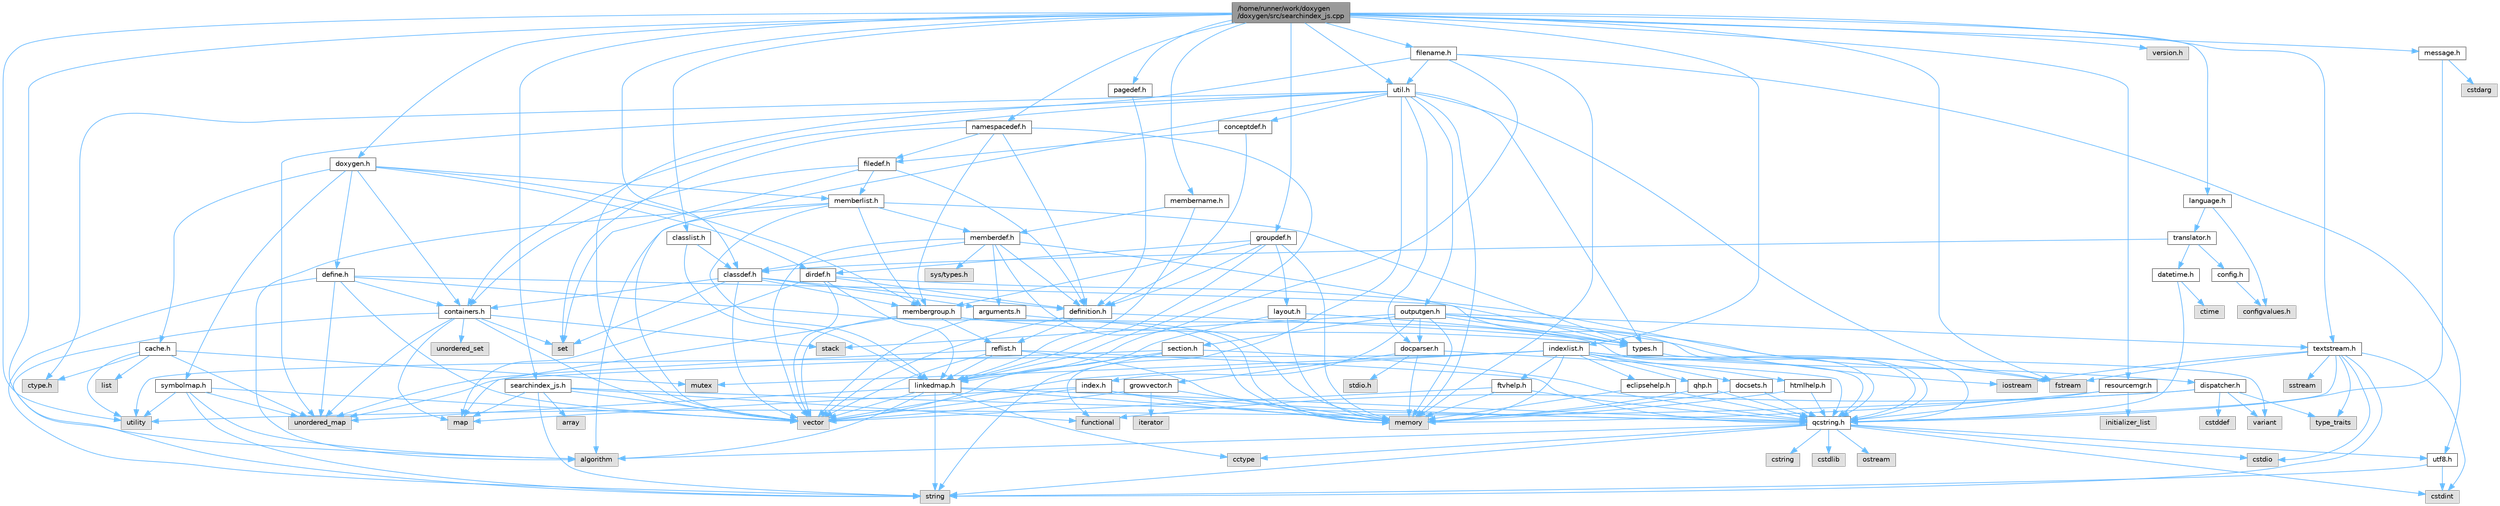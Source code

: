 digraph "/home/runner/work/doxygen/doxygen/src/searchindex_js.cpp"
{
 // INTERACTIVE_SVG=YES
 // LATEX_PDF_SIZE
  bgcolor="transparent";
  edge [fontname=Helvetica,fontsize=10,labelfontname=Helvetica,labelfontsize=10];
  node [fontname=Helvetica,fontsize=10,shape=box,height=0.2,width=0.4];
  Node1 [label="/home/runner/work/doxygen\l/doxygen/src/searchindex_js.cpp",height=0.2,width=0.4,color="gray40", fillcolor="grey60", style="filled", fontcolor="black",tooltip=" "];
  Node1 -> Node2 [color="steelblue1",style="solid"];
  Node2 [label="utility",height=0.2,width=0.4,color="grey60", fillcolor="#E0E0E0", style="filled",tooltip=" "];
  Node1 -> Node3 [color="steelblue1",style="solid"];
  Node3 [label="algorithm",height=0.2,width=0.4,color="grey60", fillcolor="#E0E0E0", style="filled",tooltip=" "];
  Node1 -> Node4 [color="steelblue1",style="solid"];
  Node4 [label="fstream",height=0.2,width=0.4,color="grey60", fillcolor="#E0E0E0", style="filled",tooltip=" "];
  Node1 -> Node5 [color="steelblue1",style="solid"];
  Node5 [label="searchindex_js.h",height=0.2,width=0.4,color="grey40", fillcolor="white", style="filled",URL="$dd/de5/searchindex__js_8h.html",tooltip="Javascript based search engine."];
  Node5 -> Node6 [color="steelblue1",style="solid"];
  Node6 [label="array",height=0.2,width=0.4,color="grey60", fillcolor="#E0E0E0", style="filled",tooltip=" "];
  Node5 -> Node7 [color="steelblue1",style="solid"];
  Node7 [label="vector",height=0.2,width=0.4,color="grey60", fillcolor="#E0E0E0", style="filled",tooltip=" "];
  Node5 -> Node8 [color="steelblue1",style="solid"];
  Node8 [label="map",height=0.2,width=0.4,color="grey60", fillcolor="#E0E0E0", style="filled",tooltip=" "];
  Node5 -> Node9 [color="steelblue1",style="solid"];
  Node9 [label="string",height=0.2,width=0.4,color="grey60", fillcolor="#E0E0E0", style="filled",tooltip=" "];
  Node5 -> Node10 [color="steelblue1",style="solid"];
  Node10 [label="functional",height=0.2,width=0.4,color="grey60", fillcolor="#E0E0E0", style="filled",tooltip=" "];
  Node5 -> Node11 [color="steelblue1",style="solid"];
  Node11 [label="qcstring.h",height=0.2,width=0.4,color="grey40", fillcolor="white", style="filled",URL="$d7/d5c/qcstring_8h.html",tooltip=" "];
  Node11 -> Node9 [color="steelblue1",style="solid"];
  Node11 -> Node3 [color="steelblue1",style="solid"];
  Node11 -> Node12 [color="steelblue1",style="solid"];
  Node12 [label="cctype",height=0.2,width=0.4,color="grey60", fillcolor="#E0E0E0", style="filled",tooltip=" "];
  Node11 -> Node13 [color="steelblue1",style="solid"];
  Node13 [label="cstring",height=0.2,width=0.4,color="grey60", fillcolor="#E0E0E0", style="filled",tooltip=" "];
  Node11 -> Node14 [color="steelblue1",style="solid"];
  Node14 [label="cstdio",height=0.2,width=0.4,color="grey60", fillcolor="#E0E0E0", style="filled",tooltip=" "];
  Node11 -> Node15 [color="steelblue1",style="solid"];
  Node15 [label="cstdlib",height=0.2,width=0.4,color="grey60", fillcolor="#E0E0E0", style="filled",tooltip=" "];
  Node11 -> Node16 [color="steelblue1",style="solid"];
  Node16 [label="cstdint",height=0.2,width=0.4,color="grey60", fillcolor="#E0E0E0", style="filled",tooltip=" "];
  Node11 -> Node17 [color="steelblue1",style="solid"];
  Node17 [label="ostream",height=0.2,width=0.4,color="grey60", fillcolor="#E0E0E0", style="filled",tooltip=" "];
  Node11 -> Node18 [color="steelblue1",style="solid"];
  Node18 [label="utf8.h",height=0.2,width=0.4,color="grey40", fillcolor="white", style="filled",URL="$db/d7c/utf8_8h.html",tooltip="Various UTF8 related helper functions."];
  Node18 -> Node16 [color="steelblue1",style="solid"];
  Node18 -> Node9 [color="steelblue1",style="solid"];
  Node1 -> Node19 [color="steelblue1",style="solid"];
  Node19 [label="doxygen.h",height=0.2,width=0.4,color="grey40", fillcolor="white", style="filled",URL="$d1/da1/doxygen_8h.html",tooltip=" "];
  Node19 -> Node20 [color="steelblue1",style="solid"];
  Node20 [label="containers.h",height=0.2,width=0.4,color="grey40", fillcolor="white", style="filled",URL="$d5/d75/containers_8h.html",tooltip=" "];
  Node20 -> Node7 [color="steelblue1",style="solid"];
  Node20 -> Node9 [color="steelblue1",style="solid"];
  Node20 -> Node21 [color="steelblue1",style="solid"];
  Node21 [label="set",height=0.2,width=0.4,color="grey60", fillcolor="#E0E0E0", style="filled",tooltip=" "];
  Node20 -> Node8 [color="steelblue1",style="solid"];
  Node20 -> Node22 [color="steelblue1",style="solid"];
  Node22 [label="unordered_set",height=0.2,width=0.4,color="grey60", fillcolor="#E0E0E0", style="filled",tooltip=" "];
  Node20 -> Node23 [color="steelblue1",style="solid"];
  Node23 [label="unordered_map",height=0.2,width=0.4,color="grey60", fillcolor="#E0E0E0", style="filled",tooltip=" "];
  Node20 -> Node24 [color="steelblue1",style="solid"];
  Node24 [label="stack",height=0.2,width=0.4,color="grey60", fillcolor="#E0E0E0", style="filled",tooltip=" "];
  Node19 -> Node25 [color="steelblue1",style="solid"];
  Node25 [label="membergroup.h",height=0.2,width=0.4,color="grey40", fillcolor="white", style="filled",URL="$d9/d11/membergroup_8h.html",tooltip=" "];
  Node25 -> Node7 [color="steelblue1",style="solid"];
  Node25 -> Node8 [color="steelblue1",style="solid"];
  Node25 -> Node26 [color="steelblue1",style="solid"];
  Node26 [label="memory",height=0.2,width=0.4,color="grey60", fillcolor="#E0E0E0", style="filled",tooltip=" "];
  Node25 -> Node27 [color="steelblue1",style="solid"];
  Node27 [label="types.h",height=0.2,width=0.4,color="grey40", fillcolor="white", style="filled",URL="$d9/d49/types_8h.html",tooltip="This file contains a number of basic enums and types."];
  Node27 -> Node11 [color="steelblue1",style="solid"];
  Node25 -> Node28 [color="steelblue1",style="solid"];
  Node28 [label="reflist.h",height=0.2,width=0.4,color="grey40", fillcolor="white", style="filled",URL="$d1/d02/reflist_8h.html",tooltip=" "];
  Node28 -> Node7 [color="steelblue1",style="solid"];
  Node28 -> Node23 [color="steelblue1",style="solid"];
  Node28 -> Node26 [color="steelblue1",style="solid"];
  Node28 -> Node11 [color="steelblue1",style="solid"];
  Node28 -> Node29 [color="steelblue1",style="solid"];
  Node29 [label="linkedmap.h",height=0.2,width=0.4,color="grey40", fillcolor="white", style="filled",URL="$da/de1/linkedmap_8h.html",tooltip=" "];
  Node29 -> Node23 [color="steelblue1",style="solid"];
  Node29 -> Node7 [color="steelblue1",style="solid"];
  Node29 -> Node26 [color="steelblue1",style="solid"];
  Node29 -> Node9 [color="steelblue1",style="solid"];
  Node29 -> Node3 [color="steelblue1",style="solid"];
  Node29 -> Node12 [color="steelblue1",style="solid"];
  Node29 -> Node11 [color="steelblue1",style="solid"];
  Node19 -> Node30 [color="steelblue1",style="solid"];
  Node30 [label="dirdef.h",height=0.2,width=0.4,color="grey40", fillcolor="white", style="filled",URL="$d6/d15/dirdef_8h.html",tooltip=" "];
  Node30 -> Node7 [color="steelblue1",style="solid"];
  Node30 -> Node8 [color="steelblue1",style="solid"];
  Node30 -> Node11 [color="steelblue1",style="solid"];
  Node30 -> Node29 [color="steelblue1",style="solid"];
  Node30 -> Node31 [color="steelblue1",style="solid"];
  Node31 [label="definition.h",height=0.2,width=0.4,color="grey40", fillcolor="white", style="filled",URL="$df/da1/definition_8h.html",tooltip=" "];
  Node31 -> Node7 [color="steelblue1",style="solid"];
  Node31 -> Node27 [color="steelblue1",style="solid"];
  Node31 -> Node28 [color="steelblue1",style="solid"];
  Node19 -> Node32 [color="steelblue1",style="solid"];
  Node32 [label="memberlist.h",height=0.2,width=0.4,color="grey40", fillcolor="white", style="filled",URL="$dd/d78/memberlist_8h.html",tooltip=" "];
  Node32 -> Node7 [color="steelblue1",style="solid"];
  Node32 -> Node3 [color="steelblue1",style="solid"];
  Node32 -> Node33 [color="steelblue1",style="solid"];
  Node33 [label="memberdef.h",height=0.2,width=0.4,color="grey40", fillcolor="white", style="filled",URL="$d4/d46/memberdef_8h.html",tooltip=" "];
  Node33 -> Node7 [color="steelblue1",style="solid"];
  Node33 -> Node26 [color="steelblue1",style="solid"];
  Node33 -> Node34 [color="steelblue1",style="solid"];
  Node34 [label="sys/types.h",height=0.2,width=0.4,color="grey60", fillcolor="#E0E0E0", style="filled",tooltip=" "];
  Node33 -> Node27 [color="steelblue1",style="solid"];
  Node33 -> Node31 [color="steelblue1",style="solid"];
  Node33 -> Node35 [color="steelblue1",style="solid"];
  Node35 [label="arguments.h",height=0.2,width=0.4,color="grey40", fillcolor="white", style="filled",URL="$df/d9b/arguments_8h.html",tooltip=" "];
  Node35 -> Node7 [color="steelblue1",style="solid"];
  Node35 -> Node11 [color="steelblue1",style="solid"];
  Node33 -> Node36 [color="steelblue1",style="solid"];
  Node36 [label="classdef.h",height=0.2,width=0.4,color="grey40", fillcolor="white", style="filled",URL="$d1/da6/classdef_8h.html",tooltip=" "];
  Node36 -> Node7 [color="steelblue1",style="solid"];
  Node36 -> Node21 [color="steelblue1",style="solid"];
  Node36 -> Node20 [color="steelblue1",style="solid"];
  Node36 -> Node31 [color="steelblue1",style="solid"];
  Node36 -> Node35 [color="steelblue1",style="solid"];
  Node36 -> Node25 [color="steelblue1",style="solid"];
  Node32 -> Node29 [color="steelblue1",style="solid"];
  Node32 -> Node27 [color="steelblue1",style="solid"];
  Node32 -> Node25 [color="steelblue1",style="solid"];
  Node19 -> Node37 [color="steelblue1",style="solid"];
  Node37 [label="define.h",height=0.2,width=0.4,color="grey40", fillcolor="white", style="filled",URL="$df/d67/define_8h.html",tooltip=" "];
  Node37 -> Node7 [color="steelblue1",style="solid"];
  Node37 -> Node26 [color="steelblue1",style="solid"];
  Node37 -> Node9 [color="steelblue1",style="solid"];
  Node37 -> Node23 [color="steelblue1",style="solid"];
  Node37 -> Node11 [color="steelblue1",style="solid"];
  Node37 -> Node20 [color="steelblue1",style="solid"];
  Node19 -> Node38 [color="steelblue1",style="solid"];
  Node38 [label="cache.h",height=0.2,width=0.4,color="grey40", fillcolor="white", style="filled",URL="$d3/d26/cache_8h.html",tooltip=" "];
  Node38 -> Node39 [color="steelblue1",style="solid"];
  Node39 [label="list",height=0.2,width=0.4,color="grey60", fillcolor="#E0E0E0", style="filled",tooltip=" "];
  Node38 -> Node23 [color="steelblue1",style="solid"];
  Node38 -> Node40 [color="steelblue1",style="solid"];
  Node40 [label="mutex",height=0.2,width=0.4,color="grey60", fillcolor="#E0E0E0", style="filled",tooltip=" "];
  Node38 -> Node2 [color="steelblue1",style="solid"];
  Node38 -> Node41 [color="steelblue1",style="solid"];
  Node41 [label="ctype.h",height=0.2,width=0.4,color="grey60", fillcolor="#E0E0E0", style="filled",tooltip=" "];
  Node19 -> Node42 [color="steelblue1",style="solid"];
  Node42 [label="symbolmap.h",height=0.2,width=0.4,color="grey40", fillcolor="white", style="filled",URL="$d7/ddd/symbolmap_8h.html",tooltip=" "];
  Node42 -> Node3 [color="steelblue1",style="solid"];
  Node42 -> Node23 [color="steelblue1",style="solid"];
  Node42 -> Node7 [color="steelblue1",style="solid"];
  Node42 -> Node9 [color="steelblue1",style="solid"];
  Node42 -> Node2 [color="steelblue1",style="solid"];
  Node1 -> Node43 [color="steelblue1",style="solid"];
  Node43 [label="groupdef.h",height=0.2,width=0.4,color="grey40", fillcolor="white", style="filled",URL="$d1/de6/groupdef_8h.html",tooltip=" "];
  Node43 -> Node26 [color="steelblue1",style="solid"];
  Node43 -> Node31 [color="steelblue1",style="solid"];
  Node43 -> Node30 [color="steelblue1",style="solid"];
  Node43 -> Node44 [color="steelblue1",style="solid"];
  Node44 [label="layout.h",height=0.2,width=0.4,color="grey40", fillcolor="white", style="filled",URL="$db/d51/layout_8h.html",tooltip=" "];
  Node44 -> Node26 [color="steelblue1",style="solid"];
  Node44 -> Node7 [color="steelblue1",style="solid"];
  Node44 -> Node27 [color="steelblue1",style="solid"];
  Node43 -> Node25 [color="steelblue1",style="solid"];
  Node43 -> Node29 [color="steelblue1",style="solid"];
  Node1 -> Node45 [color="steelblue1",style="solid"];
  Node45 [label="pagedef.h",height=0.2,width=0.4,color="grey40", fillcolor="white", style="filled",URL="$dd/d66/pagedef_8h.html",tooltip=" "];
  Node45 -> Node31 [color="steelblue1",style="solid"];
  Node1 -> Node46 [color="steelblue1",style="solid"];
  Node46 [label="namespacedef.h",height=0.2,width=0.4,color="grey40", fillcolor="white", style="filled",URL="$d7/d97/namespacedef_8h.html",tooltip=" "];
  Node46 -> Node21 [color="steelblue1",style="solid"];
  Node46 -> Node31 [color="steelblue1",style="solid"];
  Node46 -> Node47 [color="steelblue1",style="solid"];
  Node47 [label="filedef.h",height=0.2,width=0.4,color="grey40", fillcolor="white", style="filled",URL="$d4/d3a/filedef_8h.html",tooltip=" "];
  Node47 -> Node21 [color="steelblue1",style="solid"];
  Node47 -> Node31 [color="steelblue1",style="solid"];
  Node47 -> Node32 [color="steelblue1",style="solid"];
  Node47 -> Node20 [color="steelblue1",style="solid"];
  Node46 -> Node29 [color="steelblue1",style="solid"];
  Node46 -> Node25 [color="steelblue1",style="solid"];
  Node1 -> Node36 [color="steelblue1",style="solid"];
  Node1 -> Node48 [color="steelblue1",style="solid"];
  Node48 [label="classlist.h",height=0.2,width=0.4,color="grey40", fillcolor="white", style="filled",URL="$d2/df8/classlist_8h.html",tooltip=" "];
  Node48 -> Node29 [color="steelblue1",style="solid"];
  Node48 -> Node36 [color="steelblue1",style="solid"];
  Node1 -> Node49 [color="steelblue1",style="solid"];
  Node49 [label="membername.h",height=0.2,width=0.4,color="grey40", fillcolor="white", style="filled",URL="$d7/dfc/membername_8h.html",tooltip=" "];
  Node49 -> Node33 [color="steelblue1",style="solid"];
  Node49 -> Node29 [color="steelblue1",style="solid"];
  Node1 -> Node50 [color="steelblue1",style="solid"];
  Node50 [label="filename.h",height=0.2,width=0.4,color="grey40", fillcolor="white", style="filled",URL="$dc/dd6/filename_8h.html",tooltip=" "];
  Node50 -> Node26 [color="steelblue1",style="solid"];
  Node50 -> Node7 [color="steelblue1",style="solid"];
  Node50 -> Node29 [color="steelblue1",style="solid"];
  Node50 -> Node18 [color="steelblue1",style="solid"];
  Node50 -> Node51 [color="steelblue1",style="solid"];
  Node51 [label="util.h",height=0.2,width=0.4,color="grey40", fillcolor="white", style="filled",URL="$d8/d3c/util_8h.html",tooltip="A bunch of utility functions."];
  Node51 -> Node26 [color="steelblue1",style="solid"];
  Node51 -> Node23 [color="steelblue1",style="solid"];
  Node51 -> Node3 [color="steelblue1",style="solid"];
  Node51 -> Node10 [color="steelblue1",style="solid"];
  Node51 -> Node4 [color="steelblue1",style="solid"];
  Node51 -> Node41 [color="steelblue1",style="solid"];
  Node51 -> Node27 [color="steelblue1",style="solid"];
  Node51 -> Node52 [color="steelblue1",style="solid"];
  Node52 [label="docparser.h",height=0.2,width=0.4,color="grey40", fillcolor="white", style="filled",URL="$de/d9c/docparser_8h.html",tooltip=" "];
  Node52 -> Node53 [color="steelblue1",style="solid"];
  Node53 [label="stdio.h",height=0.2,width=0.4,color="grey60", fillcolor="#E0E0E0", style="filled",tooltip=" "];
  Node52 -> Node26 [color="steelblue1",style="solid"];
  Node52 -> Node11 [color="steelblue1",style="solid"];
  Node52 -> Node54 [color="steelblue1",style="solid"];
  Node54 [label="growvector.h",height=0.2,width=0.4,color="grey40", fillcolor="white", style="filled",URL="$d7/d50/growvector_8h.html",tooltip=" "];
  Node54 -> Node7 [color="steelblue1",style="solid"];
  Node54 -> Node26 [color="steelblue1",style="solid"];
  Node54 -> Node55 [color="steelblue1",style="solid"];
  Node55 [label="iterator",height=0.2,width=0.4,color="grey60", fillcolor="#E0E0E0", style="filled",tooltip=" "];
  Node51 -> Node20 [color="steelblue1",style="solid"];
  Node51 -> Node56 [color="steelblue1",style="solid"];
  Node56 [label="outputgen.h",height=0.2,width=0.4,color="grey40", fillcolor="white", style="filled",URL="$df/d06/outputgen_8h.html",tooltip=" "];
  Node56 -> Node26 [color="steelblue1",style="solid"];
  Node56 -> Node24 [color="steelblue1",style="solid"];
  Node56 -> Node57 [color="steelblue1",style="solid"];
  Node57 [label="iostream",height=0.2,width=0.4,color="grey60", fillcolor="#E0E0E0", style="filled",tooltip=" "];
  Node56 -> Node4 [color="steelblue1",style="solid"];
  Node56 -> Node27 [color="steelblue1",style="solid"];
  Node56 -> Node58 [color="steelblue1",style="solid"];
  Node58 [label="index.h",height=0.2,width=0.4,color="grey40", fillcolor="white", style="filled",URL="$d1/db5/index_8h.html",tooltip=" "];
  Node58 -> Node26 [color="steelblue1",style="solid"];
  Node58 -> Node7 [color="steelblue1",style="solid"];
  Node58 -> Node8 [color="steelblue1",style="solid"];
  Node58 -> Node11 [color="steelblue1",style="solid"];
  Node56 -> Node59 [color="steelblue1",style="solid"];
  Node59 [label="section.h",height=0.2,width=0.4,color="grey40", fillcolor="white", style="filled",URL="$d1/d2a/section_8h.html",tooltip=" "];
  Node59 -> Node9 [color="steelblue1",style="solid"];
  Node59 -> Node23 [color="steelblue1",style="solid"];
  Node59 -> Node11 [color="steelblue1",style="solid"];
  Node59 -> Node29 [color="steelblue1",style="solid"];
  Node56 -> Node60 [color="steelblue1",style="solid"];
  Node60 [label="textstream.h",height=0.2,width=0.4,color="grey40", fillcolor="white", style="filled",URL="$d4/d7d/textstream_8h.html",tooltip=" "];
  Node60 -> Node9 [color="steelblue1",style="solid"];
  Node60 -> Node57 [color="steelblue1",style="solid"];
  Node60 -> Node61 [color="steelblue1",style="solid"];
  Node61 [label="sstream",height=0.2,width=0.4,color="grey60", fillcolor="#E0E0E0", style="filled",tooltip=" "];
  Node60 -> Node16 [color="steelblue1",style="solid"];
  Node60 -> Node14 [color="steelblue1",style="solid"];
  Node60 -> Node4 [color="steelblue1",style="solid"];
  Node60 -> Node62 [color="steelblue1",style="solid"];
  Node62 [label="type_traits",height=0.2,width=0.4,color="grey60", fillcolor="#E0E0E0", style="filled",tooltip=" "];
  Node60 -> Node11 [color="steelblue1",style="solid"];
  Node56 -> Node52 [color="steelblue1",style="solid"];
  Node51 -> Node63 [color="steelblue1",style="solid"];
  Node63 [label="conceptdef.h",height=0.2,width=0.4,color="grey40", fillcolor="white", style="filled",URL="$da/df1/conceptdef_8h.html",tooltip=" "];
  Node63 -> Node31 [color="steelblue1",style="solid"];
  Node63 -> Node47 [color="steelblue1",style="solid"];
  Node1 -> Node64 [color="steelblue1",style="solid"];
  Node64 [label="language.h",height=0.2,width=0.4,color="grey40", fillcolor="white", style="filled",URL="$d8/dce/language_8h.html",tooltip=" "];
  Node64 -> Node65 [color="steelblue1",style="solid"];
  Node65 [label="translator.h",height=0.2,width=0.4,color="grey40", fillcolor="white", style="filled",URL="$d9/df1/translator_8h.html",tooltip=" "];
  Node65 -> Node36 [color="steelblue1",style="solid"];
  Node65 -> Node66 [color="steelblue1",style="solid"];
  Node66 [label="config.h",height=0.2,width=0.4,color="grey40", fillcolor="white", style="filled",URL="$db/d16/config_8h.html",tooltip=" "];
  Node66 -> Node67 [color="steelblue1",style="solid"];
  Node67 [label="configvalues.h",height=0.2,width=0.4,color="grey60", fillcolor="#E0E0E0", style="filled",tooltip=" "];
  Node65 -> Node68 [color="steelblue1",style="solid"];
  Node68 [label="datetime.h",height=0.2,width=0.4,color="grey40", fillcolor="white", style="filled",URL="$de/d1b/datetime_8h.html",tooltip=" "];
  Node68 -> Node69 [color="steelblue1",style="solid"];
  Node69 [label="ctime",height=0.2,width=0.4,color="grey60", fillcolor="#E0E0E0", style="filled",tooltip=" "];
  Node68 -> Node11 [color="steelblue1",style="solid"];
  Node64 -> Node67 [color="steelblue1",style="solid"];
  Node1 -> Node60 [color="steelblue1",style="solid"];
  Node1 -> Node51 [color="steelblue1",style="solid"];
  Node1 -> Node70 [color="steelblue1",style="solid"];
  Node70 [label="version.h",height=0.2,width=0.4,color="grey60", fillcolor="#E0E0E0", style="filled",tooltip=" "];
  Node1 -> Node71 [color="steelblue1",style="solid"];
  Node71 [label="message.h",height=0.2,width=0.4,color="grey40", fillcolor="white", style="filled",URL="$d2/d0d/message_8h.html",tooltip=" "];
  Node71 -> Node72 [color="steelblue1",style="solid"];
  Node72 [label="cstdarg",height=0.2,width=0.4,color="grey60", fillcolor="#E0E0E0", style="filled",tooltip=" "];
  Node71 -> Node11 [color="steelblue1",style="solid"];
  Node1 -> Node73 [color="steelblue1",style="solid"];
  Node73 [label="resourcemgr.h",height=0.2,width=0.4,color="grey40", fillcolor="white", style="filled",URL="$d6/d07/resourcemgr_8h.html",tooltip=" "];
  Node73 -> Node26 [color="steelblue1",style="solid"];
  Node73 -> Node74 [color="steelblue1",style="solid"];
  Node74 [label="initializer_list",height=0.2,width=0.4,color="grey60", fillcolor="#E0E0E0", style="filled",tooltip=" "];
  Node73 -> Node11 [color="steelblue1",style="solid"];
  Node1 -> Node75 [color="steelblue1",style="solid"];
  Node75 [label="indexlist.h",height=0.2,width=0.4,color="grey40", fillcolor="white", style="filled",URL="$d5/d61/indexlist_8h.html",tooltip=" "];
  Node75 -> Node2 [color="steelblue1",style="solid"];
  Node75 -> Node7 [color="steelblue1",style="solid"];
  Node75 -> Node26 [color="steelblue1",style="solid"];
  Node75 -> Node40 [color="steelblue1",style="solid"];
  Node75 -> Node76 [color="steelblue1",style="solid"];
  Node76 [label="variant",height=0.2,width=0.4,color="grey60", fillcolor="#E0E0E0", style="filled",tooltip=" "];
  Node75 -> Node11 [color="steelblue1",style="solid"];
  Node75 -> Node77 [color="steelblue1",style="solid"];
  Node77 [label="dispatcher.h",height=0.2,width=0.4,color="grey40", fillcolor="white", style="filled",URL="$da/d73/dispatcher_8h.html",tooltip=" "];
  Node77 -> Node78 [color="steelblue1",style="solid"];
  Node78 [label="cstddef",height=0.2,width=0.4,color="grey60", fillcolor="#E0E0E0", style="filled",tooltip=" "];
  Node77 -> Node2 [color="steelblue1",style="solid"];
  Node77 -> Node10 [color="steelblue1",style="solid"];
  Node77 -> Node76 [color="steelblue1",style="solid"];
  Node77 -> Node62 [color="steelblue1",style="solid"];
  Node75 -> Node79 [color="steelblue1",style="solid"];
  Node79 [label="docsets.h",height=0.2,width=0.4,color="grey40", fillcolor="white", style="filled",URL="$d1/db2/docsets_8h.html",tooltip=" "];
  Node79 -> Node26 [color="steelblue1",style="solid"];
  Node79 -> Node11 [color="steelblue1",style="solid"];
  Node75 -> Node80 [color="steelblue1",style="solid"];
  Node80 [label="eclipsehelp.h",height=0.2,width=0.4,color="grey40", fillcolor="white", style="filled",URL="$db/d9e/eclipsehelp_8h.html",tooltip=" "];
  Node80 -> Node26 [color="steelblue1",style="solid"];
  Node80 -> Node11 [color="steelblue1",style="solid"];
  Node75 -> Node81 [color="steelblue1",style="solid"];
  Node81 [label="ftvhelp.h",height=0.2,width=0.4,color="grey40", fillcolor="white", style="filled",URL="$d2/d4a/ftvhelp_8h.html",tooltip=" "];
  Node81 -> Node26 [color="steelblue1",style="solid"];
  Node81 -> Node7 [color="steelblue1",style="solid"];
  Node81 -> Node11 [color="steelblue1",style="solid"];
  Node75 -> Node82 [color="steelblue1",style="solid"];
  Node82 [label="htmlhelp.h",height=0.2,width=0.4,color="grey40", fillcolor="white", style="filled",URL="$d8/dc3/htmlhelp_8h.html",tooltip=" "];
  Node82 -> Node26 [color="steelblue1",style="solid"];
  Node82 -> Node11 [color="steelblue1",style="solid"];
  Node75 -> Node83 [color="steelblue1",style="solid"];
  Node83 [label="qhp.h",height=0.2,width=0.4,color="grey40", fillcolor="white", style="filled",URL="$dc/d20/qhp_8h.html",tooltip=" "];
  Node83 -> Node26 [color="steelblue1",style="solid"];
  Node83 -> Node11 [color="steelblue1",style="solid"];
}
